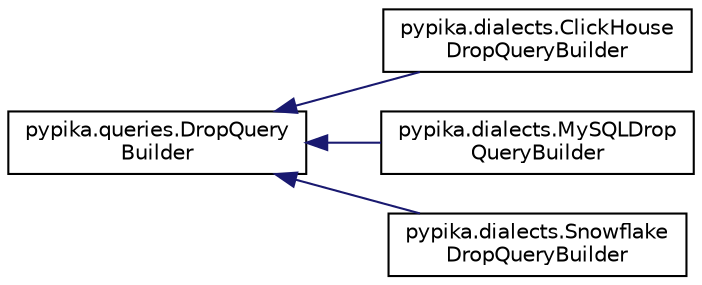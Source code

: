 digraph "Graphical Class Hierarchy"
{
 // LATEX_PDF_SIZE
  edge [fontname="Helvetica",fontsize="10",labelfontname="Helvetica",labelfontsize="10"];
  node [fontname="Helvetica",fontsize="10",shape=record];
  rankdir="LR";
  Node0 [label="pypika.queries.DropQuery\lBuilder",height=0.2,width=0.4,color="black", fillcolor="white", style="filled",URL="$classpypika_1_1queries_1_1DropQueryBuilder.html",tooltip=" "];
  Node0 -> Node1 [dir="back",color="midnightblue",fontsize="10",style="solid",fontname="Helvetica"];
  Node1 [label="pypika.dialects.ClickHouse\lDropQueryBuilder",height=0.2,width=0.4,color="black", fillcolor="white", style="filled",URL="$classpypika_1_1dialects_1_1ClickHouseDropQueryBuilder.html",tooltip=" "];
  Node0 -> Node2 [dir="back",color="midnightblue",fontsize="10",style="solid",fontname="Helvetica"];
  Node2 [label="pypika.dialects.MySQLDrop\lQueryBuilder",height=0.2,width=0.4,color="black", fillcolor="white", style="filled",URL="$classpypika_1_1dialects_1_1MySQLDropQueryBuilder.html",tooltip=" "];
  Node0 -> Node3 [dir="back",color="midnightblue",fontsize="10",style="solid",fontname="Helvetica"];
  Node3 [label="pypika.dialects.Snowflake\lDropQueryBuilder",height=0.2,width=0.4,color="black", fillcolor="white", style="filled",URL="$classpypika_1_1dialects_1_1SnowflakeDropQueryBuilder.html",tooltip=" "];
}
